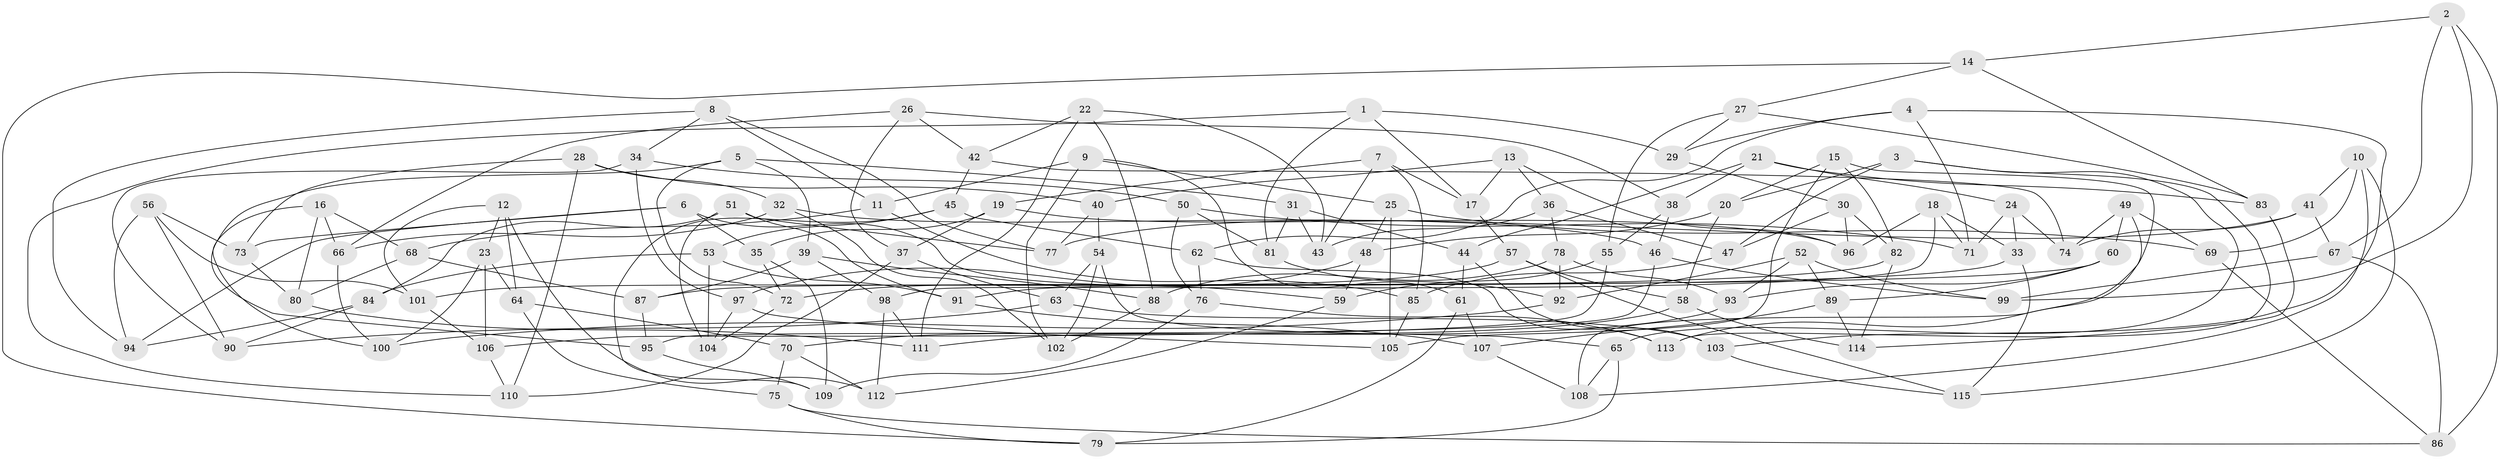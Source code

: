 // Generated by graph-tools (version 1.1) at 2025/26/03/09/25 03:26:56]
// undirected, 115 vertices, 230 edges
graph export_dot {
graph [start="1"]
  node [color=gray90,style=filled];
  1;
  2;
  3;
  4;
  5;
  6;
  7;
  8;
  9;
  10;
  11;
  12;
  13;
  14;
  15;
  16;
  17;
  18;
  19;
  20;
  21;
  22;
  23;
  24;
  25;
  26;
  27;
  28;
  29;
  30;
  31;
  32;
  33;
  34;
  35;
  36;
  37;
  38;
  39;
  40;
  41;
  42;
  43;
  44;
  45;
  46;
  47;
  48;
  49;
  50;
  51;
  52;
  53;
  54;
  55;
  56;
  57;
  58;
  59;
  60;
  61;
  62;
  63;
  64;
  65;
  66;
  67;
  68;
  69;
  70;
  71;
  72;
  73;
  74;
  75;
  76;
  77;
  78;
  79;
  80;
  81;
  82;
  83;
  84;
  85;
  86;
  87;
  88;
  89;
  90;
  91;
  92;
  93;
  94;
  95;
  96;
  97;
  98;
  99;
  100;
  101;
  102;
  103;
  104;
  105;
  106;
  107;
  108;
  109;
  110;
  111;
  112;
  113;
  114;
  115;
  1 -- 17;
  1 -- 81;
  1 -- 110;
  1 -- 29;
  2 -- 86;
  2 -- 99;
  2 -- 67;
  2 -- 14;
  3 -- 113;
  3 -- 47;
  3 -- 20;
  3 -- 65;
  4 -- 29;
  4 -- 71;
  4 -- 62;
  4 -- 103;
  5 -- 39;
  5 -- 72;
  5 -- 31;
  5 -- 95;
  6 -- 73;
  6 -- 59;
  6 -- 94;
  6 -- 35;
  7 -- 85;
  7 -- 19;
  7 -- 43;
  7 -- 17;
  8 -- 94;
  8 -- 77;
  8 -- 34;
  8 -- 11;
  9 -- 25;
  9 -- 11;
  9 -- 102;
  9 -- 61;
  10 -- 115;
  10 -- 41;
  10 -- 108;
  10 -- 69;
  11 -- 85;
  11 -- 68;
  12 -- 23;
  12 -- 112;
  12 -- 101;
  12 -- 64;
  13 -- 36;
  13 -- 96;
  13 -- 17;
  13 -- 40;
  14 -- 79;
  14 -- 27;
  14 -- 83;
  15 -- 20;
  15 -- 108;
  15 -- 105;
  15 -- 82;
  16 -- 68;
  16 -- 80;
  16 -- 66;
  16 -- 100;
  17 -- 57;
  18 -- 98;
  18 -- 96;
  18 -- 33;
  18 -- 71;
  19 -- 96;
  19 -- 37;
  19 -- 35;
  20 -- 48;
  20 -- 58;
  21 -- 24;
  21 -- 83;
  21 -- 44;
  21 -- 38;
  22 -- 43;
  22 -- 111;
  22 -- 42;
  22 -- 88;
  23 -- 106;
  23 -- 64;
  23 -- 100;
  24 -- 33;
  24 -- 71;
  24 -- 74;
  25 -- 48;
  25 -- 69;
  25 -- 105;
  26 -- 38;
  26 -- 37;
  26 -- 42;
  26 -- 66;
  27 -- 83;
  27 -- 29;
  27 -- 55;
  28 -- 73;
  28 -- 32;
  28 -- 40;
  28 -- 110;
  29 -- 30;
  30 -- 47;
  30 -- 82;
  30 -- 96;
  31 -- 81;
  31 -- 43;
  31 -- 44;
  32 -- 102;
  32 -- 66;
  32 -- 46;
  33 -- 87;
  33 -- 115;
  34 -- 97;
  34 -- 50;
  34 -- 90;
  35 -- 72;
  35 -- 109;
  36 -- 47;
  36 -- 43;
  36 -- 78;
  37 -- 63;
  37 -- 110;
  38 -- 55;
  38 -- 46;
  39 -- 88;
  39 -- 87;
  39 -- 98;
  40 -- 77;
  40 -- 54;
  41 -- 77;
  41 -- 67;
  41 -- 74;
  42 -- 45;
  42 -- 74;
  44 -- 61;
  44 -- 103;
  45 -- 109;
  45 -- 62;
  45 -- 53;
  46 -- 95;
  46 -- 99;
  47 -- 85;
  48 -- 97;
  48 -- 59;
  49 -- 113;
  49 -- 74;
  49 -- 60;
  49 -- 69;
  50 -- 76;
  50 -- 81;
  50 -- 71;
  51 -- 104;
  51 -- 91;
  51 -- 84;
  51 -- 77;
  52 -- 89;
  52 -- 92;
  52 -- 93;
  52 -- 99;
  53 -- 104;
  53 -- 84;
  53 -- 91;
  54 -- 65;
  54 -- 63;
  54 -- 102;
  55 -- 59;
  55 -- 106;
  56 -- 90;
  56 -- 73;
  56 -- 94;
  56 -- 101;
  57 -- 72;
  57 -- 115;
  57 -- 58;
  58 -- 114;
  58 -- 70;
  59 -- 112;
  60 -- 89;
  60 -- 91;
  60 -- 93;
  61 -- 79;
  61 -- 107;
  62 -- 113;
  62 -- 76;
  63 -- 103;
  63 -- 90;
  64 -- 75;
  64 -- 70;
  65 -- 108;
  65 -- 79;
  66 -- 100;
  67 -- 86;
  67 -- 99;
  68 -- 87;
  68 -- 80;
  69 -- 86;
  70 -- 75;
  70 -- 112;
  72 -- 104;
  73 -- 80;
  75 -- 86;
  75 -- 79;
  76 -- 113;
  76 -- 109;
  78 -- 93;
  78 -- 92;
  78 -- 88;
  80 -- 111;
  81 -- 92;
  82 -- 114;
  82 -- 101;
  83 -- 114;
  84 -- 90;
  84 -- 94;
  85 -- 105;
  87 -- 95;
  88 -- 102;
  89 -- 114;
  89 -- 107;
  91 -- 107;
  92 -- 100;
  93 -- 111;
  95 -- 109;
  97 -- 104;
  97 -- 105;
  98 -- 111;
  98 -- 112;
  101 -- 106;
  103 -- 115;
  106 -- 110;
  107 -- 108;
}
